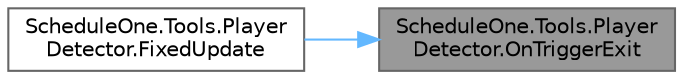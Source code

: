 digraph "ScheduleOne.Tools.PlayerDetector.OnTriggerExit"
{
 // LATEX_PDF_SIZE
  bgcolor="transparent";
  edge [fontname=Helvetica,fontsize=10,labelfontname=Helvetica,labelfontsize=10];
  node [fontname=Helvetica,fontsize=10,shape=box,height=0.2,width=0.4];
  rankdir="RL";
  Node1 [id="Node000001",label="ScheduleOne.Tools.Player\lDetector.OnTriggerExit",height=0.2,width=0.4,color="gray40", fillcolor="grey60", style="filled", fontcolor="black",tooltip=" "];
  Node1 -> Node2 [id="edge1_Node000001_Node000002",dir="back",color="steelblue1",style="solid",tooltip=" "];
  Node2 [id="Node000002",label="ScheduleOne.Tools.Player\lDetector.FixedUpdate",height=0.2,width=0.4,color="grey40", fillcolor="white", style="filled",URL="$class_schedule_one_1_1_tools_1_1_player_detector.html#a7239d1b23781012aeeba2b68f6f5c0c4",tooltip=" "];
}
